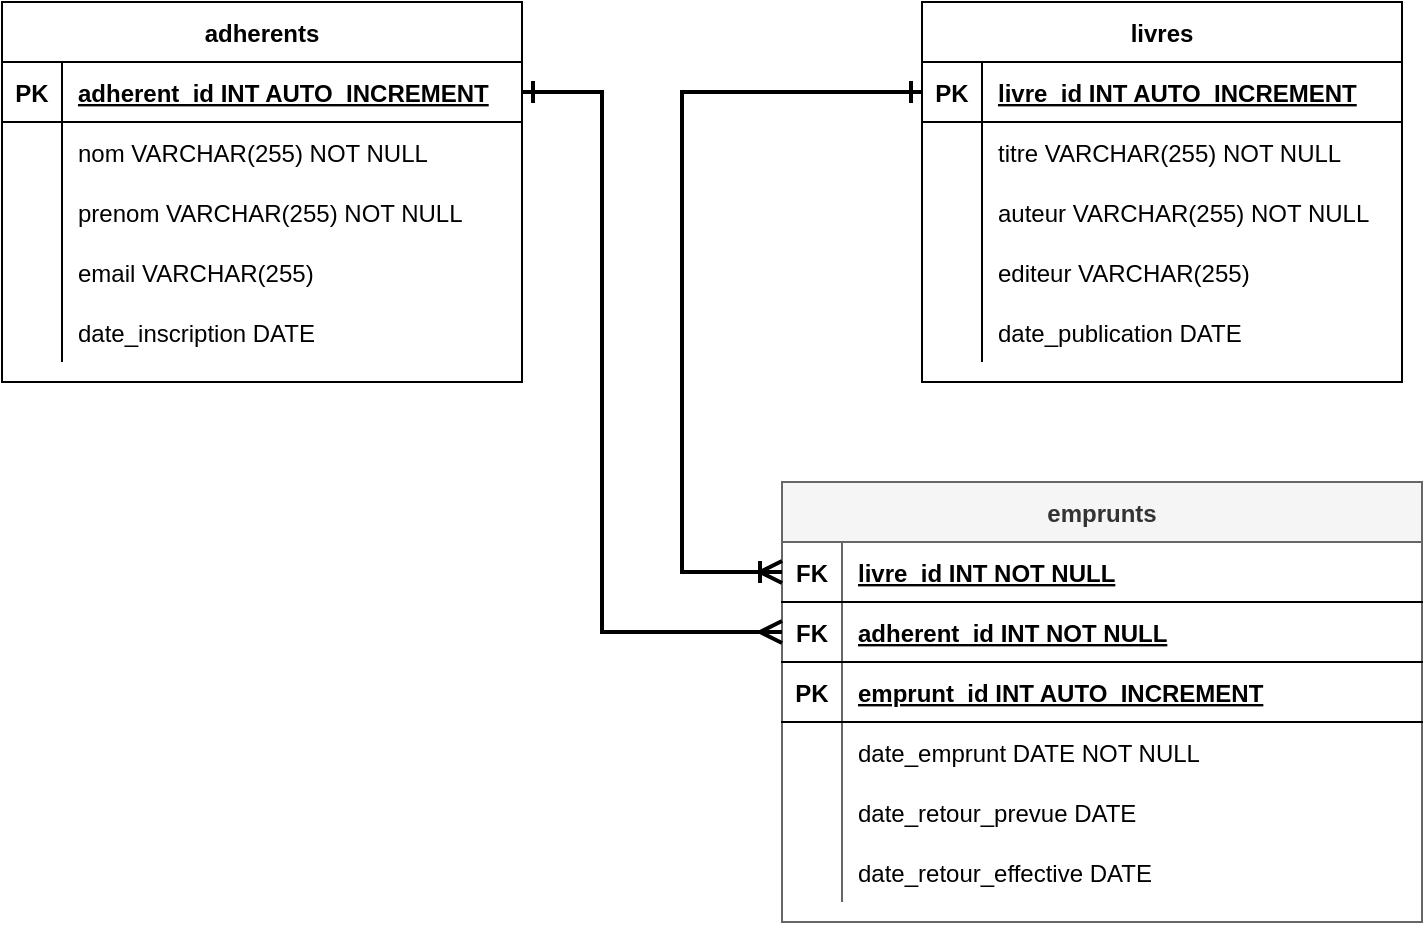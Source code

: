 <mxfile version="20.3.0" type="device"><diagram id="LxObzFGRU4ZOwFTkx071" name="Page-1"><mxGraphModel dx="1719" dy="672" grid="1" gridSize="10" guides="1" tooltips="1" connect="1" arrows="1" fold="1" page="1" pageScale="1" pageWidth="827" pageHeight="1169" math="0" shadow="0"><root><mxCell id="0"/><mxCell id="1" parent="0"/><mxCell id="uFyC8pWYZWXuGhA5sKFW-118" value="adherents" style="shape=table;startSize=30;container=1;collapsible=1;childLayout=tableLayout;fixedRows=1;rowLines=0;fontStyle=1;align=center;resizeLast=1;" vertex="1" parent="1"><mxGeometry x="-20" y="240" width="260" height="190" as="geometry"/></mxCell><mxCell id="uFyC8pWYZWXuGhA5sKFW-119" value="" style="shape=tableRow;horizontal=0;startSize=0;swimlaneHead=0;swimlaneBody=0;fillColor=none;collapsible=0;dropTarget=0;points=[[0,0.5],[1,0.5]];portConstraint=eastwest;top=0;left=0;right=0;bottom=1;" vertex="1" parent="uFyC8pWYZWXuGhA5sKFW-118"><mxGeometry y="30" width="260" height="30" as="geometry"/></mxCell><mxCell id="uFyC8pWYZWXuGhA5sKFW-120" value="PK" style="shape=partialRectangle;overflow=hidden;connectable=0;fillColor=none;top=0;left=0;bottom=0;right=0;fontStyle=1;" vertex="1" parent="uFyC8pWYZWXuGhA5sKFW-119"><mxGeometry width="30" height="30" as="geometry"><mxRectangle width="30" height="30" as="alternateBounds"/></mxGeometry></mxCell><mxCell id="uFyC8pWYZWXuGhA5sKFW-121" value="adherent_id INT AUTO_INCREMENT " style="shape=partialRectangle;overflow=hidden;connectable=0;fillColor=none;align=left;top=0;left=0;bottom=0;right=0;spacingLeft=6;fontStyle=5;" vertex="1" parent="uFyC8pWYZWXuGhA5sKFW-119"><mxGeometry x="30" width="230" height="30" as="geometry"><mxRectangle width="230" height="30" as="alternateBounds"/></mxGeometry></mxCell><mxCell id="uFyC8pWYZWXuGhA5sKFW-122" value="" style="shape=tableRow;horizontal=0;startSize=0;swimlaneHead=0;swimlaneBody=0;fillColor=none;collapsible=0;dropTarget=0;points=[[0,0.5],[1,0.5]];portConstraint=eastwest;top=0;left=0;right=0;bottom=0;" vertex="1" parent="uFyC8pWYZWXuGhA5sKFW-118"><mxGeometry y="60" width="260" height="30" as="geometry"/></mxCell><mxCell id="uFyC8pWYZWXuGhA5sKFW-123" value="" style="shape=partialRectangle;overflow=hidden;connectable=0;fillColor=none;top=0;left=0;bottom=0;right=0;" vertex="1" parent="uFyC8pWYZWXuGhA5sKFW-122"><mxGeometry width="30" height="30" as="geometry"><mxRectangle width="30" height="30" as="alternateBounds"/></mxGeometry></mxCell><mxCell id="uFyC8pWYZWXuGhA5sKFW-124" value="nom VARCHAR(255) NOT NULL" style="shape=partialRectangle;overflow=hidden;connectable=0;fillColor=none;align=left;top=0;left=0;bottom=0;right=0;spacingLeft=6;" vertex="1" parent="uFyC8pWYZWXuGhA5sKFW-122"><mxGeometry x="30" width="230" height="30" as="geometry"><mxRectangle width="230" height="30" as="alternateBounds"/></mxGeometry></mxCell><mxCell id="uFyC8pWYZWXuGhA5sKFW-125" value="" style="shape=tableRow;horizontal=0;startSize=0;swimlaneHead=0;swimlaneBody=0;fillColor=none;collapsible=0;dropTarget=0;points=[[0,0.5],[1,0.5]];portConstraint=eastwest;top=0;left=0;right=0;bottom=0;" vertex="1" parent="uFyC8pWYZWXuGhA5sKFW-118"><mxGeometry y="90" width="260" height="30" as="geometry"/></mxCell><mxCell id="uFyC8pWYZWXuGhA5sKFW-126" value="" style="shape=partialRectangle;overflow=hidden;connectable=0;fillColor=none;top=0;left=0;bottom=0;right=0;" vertex="1" parent="uFyC8pWYZWXuGhA5sKFW-125"><mxGeometry width="30" height="30" as="geometry"><mxRectangle width="30" height="30" as="alternateBounds"/></mxGeometry></mxCell><mxCell id="uFyC8pWYZWXuGhA5sKFW-127" value="prenom VARCHAR(255) NOT NULL" style="shape=partialRectangle;overflow=hidden;connectable=0;fillColor=none;align=left;top=0;left=0;bottom=0;right=0;spacingLeft=6;" vertex="1" parent="uFyC8pWYZWXuGhA5sKFW-125"><mxGeometry x="30" width="230" height="30" as="geometry"><mxRectangle width="230" height="30" as="alternateBounds"/></mxGeometry></mxCell><mxCell id="uFyC8pWYZWXuGhA5sKFW-128" value="" style="shape=tableRow;horizontal=0;startSize=0;swimlaneHead=0;swimlaneBody=0;fillColor=none;collapsible=0;dropTarget=0;points=[[0,0.5],[1,0.5]];portConstraint=eastwest;top=0;left=0;right=0;bottom=0;" vertex="1" parent="uFyC8pWYZWXuGhA5sKFW-118"><mxGeometry y="120" width="260" height="30" as="geometry"/></mxCell><mxCell id="uFyC8pWYZWXuGhA5sKFW-129" value="" style="shape=partialRectangle;overflow=hidden;connectable=0;fillColor=none;top=0;left=0;bottom=0;right=0;" vertex="1" parent="uFyC8pWYZWXuGhA5sKFW-128"><mxGeometry width="30" height="30" as="geometry"><mxRectangle width="30" height="30" as="alternateBounds"/></mxGeometry></mxCell><mxCell id="uFyC8pWYZWXuGhA5sKFW-130" value="email VARCHAR(255)" style="shape=partialRectangle;overflow=hidden;connectable=0;fillColor=none;align=left;top=0;left=0;bottom=0;right=0;spacingLeft=6;" vertex="1" parent="uFyC8pWYZWXuGhA5sKFW-128"><mxGeometry x="30" width="230" height="30" as="geometry"><mxRectangle width="230" height="30" as="alternateBounds"/></mxGeometry></mxCell><mxCell id="uFyC8pWYZWXuGhA5sKFW-131" value="" style="shape=tableRow;horizontal=0;startSize=0;swimlaneHead=0;swimlaneBody=0;fillColor=none;collapsible=0;dropTarget=0;points=[[0,0.5],[1,0.5]];portConstraint=eastwest;top=0;left=0;right=0;bottom=0;" vertex="1" parent="uFyC8pWYZWXuGhA5sKFW-118"><mxGeometry y="150" width="260" height="30" as="geometry"/></mxCell><mxCell id="uFyC8pWYZWXuGhA5sKFW-132" value="" style="shape=partialRectangle;overflow=hidden;connectable=0;fillColor=none;top=0;left=0;bottom=0;right=0;" vertex="1" parent="uFyC8pWYZWXuGhA5sKFW-131"><mxGeometry width="30" height="30" as="geometry"><mxRectangle width="30" height="30" as="alternateBounds"/></mxGeometry></mxCell><mxCell id="uFyC8pWYZWXuGhA5sKFW-133" value="date_inscription DATE" style="shape=partialRectangle;overflow=hidden;connectable=0;fillColor=none;align=left;top=0;left=0;bottom=0;right=0;spacingLeft=6;" vertex="1" parent="uFyC8pWYZWXuGhA5sKFW-131"><mxGeometry x="30" width="230" height="30" as="geometry"><mxRectangle width="230" height="30" as="alternateBounds"/></mxGeometry></mxCell><mxCell id="uFyC8pWYZWXuGhA5sKFW-134" value="livres" style="shape=table;startSize=30;container=1;collapsible=1;childLayout=tableLayout;fixedRows=1;rowLines=0;fontStyle=1;align=center;resizeLast=1;" vertex="1" parent="1"><mxGeometry x="440" y="240" width="240" height="190" as="geometry"/></mxCell><mxCell id="uFyC8pWYZWXuGhA5sKFW-135" value="" style="shape=tableRow;horizontal=0;startSize=0;swimlaneHead=0;swimlaneBody=0;fillColor=none;collapsible=0;dropTarget=0;points=[[0,0.5],[1,0.5]];portConstraint=eastwest;top=0;left=0;right=0;bottom=1;" vertex="1" parent="uFyC8pWYZWXuGhA5sKFW-134"><mxGeometry y="30" width="240" height="30" as="geometry"/></mxCell><mxCell id="uFyC8pWYZWXuGhA5sKFW-136" value="PK" style="shape=partialRectangle;overflow=hidden;connectable=0;fillColor=none;top=0;left=0;bottom=0;right=0;fontStyle=1;" vertex="1" parent="uFyC8pWYZWXuGhA5sKFW-135"><mxGeometry width="30" height="30" as="geometry"><mxRectangle width="30" height="30" as="alternateBounds"/></mxGeometry></mxCell><mxCell id="uFyC8pWYZWXuGhA5sKFW-137" value="livre_id INT AUTO_INCREMENT " style="shape=partialRectangle;overflow=hidden;connectable=0;fillColor=none;align=left;top=0;left=0;bottom=0;right=0;spacingLeft=6;fontStyle=5;" vertex="1" parent="uFyC8pWYZWXuGhA5sKFW-135"><mxGeometry x="30" width="210" height="30" as="geometry"><mxRectangle width="210" height="30" as="alternateBounds"/></mxGeometry></mxCell><mxCell id="uFyC8pWYZWXuGhA5sKFW-138" value="" style="shape=tableRow;horizontal=0;startSize=0;swimlaneHead=0;swimlaneBody=0;fillColor=none;collapsible=0;dropTarget=0;points=[[0,0.5],[1,0.5]];portConstraint=eastwest;top=0;left=0;right=0;bottom=0;" vertex="1" parent="uFyC8pWYZWXuGhA5sKFW-134"><mxGeometry y="60" width="240" height="30" as="geometry"/></mxCell><mxCell id="uFyC8pWYZWXuGhA5sKFW-139" value="" style="shape=partialRectangle;overflow=hidden;connectable=0;fillColor=none;top=0;left=0;bottom=0;right=0;" vertex="1" parent="uFyC8pWYZWXuGhA5sKFW-138"><mxGeometry width="30" height="30" as="geometry"><mxRectangle width="30" height="30" as="alternateBounds"/></mxGeometry></mxCell><mxCell id="uFyC8pWYZWXuGhA5sKFW-140" value="titre VARCHAR(255) NOT NULL" style="shape=partialRectangle;overflow=hidden;connectable=0;fillColor=none;align=left;top=0;left=0;bottom=0;right=0;spacingLeft=6;" vertex="1" parent="uFyC8pWYZWXuGhA5sKFW-138"><mxGeometry x="30" width="210" height="30" as="geometry"><mxRectangle width="210" height="30" as="alternateBounds"/></mxGeometry></mxCell><mxCell id="uFyC8pWYZWXuGhA5sKFW-141" value="" style="shape=tableRow;horizontal=0;startSize=0;swimlaneHead=0;swimlaneBody=0;fillColor=none;collapsible=0;dropTarget=0;points=[[0,0.5],[1,0.5]];portConstraint=eastwest;top=0;left=0;right=0;bottom=0;" vertex="1" parent="uFyC8pWYZWXuGhA5sKFW-134"><mxGeometry y="90" width="240" height="30" as="geometry"/></mxCell><mxCell id="uFyC8pWYZWXuGhA5sKFW-142" value="" style="shape=partialRectangle;overflow=hidden;connectable=0;fillColor=none;top=0;left=0;bottom=0;right=0;" vertex="1" parent="uFyC8pWYZWXuGhA5sKFW-141"><mxGeometry width="30" height="30" as="geometry"><mxRectangle width="30" height="30" as="alternateBounds"/></mxGeometry></mxCell><mxCell id="uFyC8pWYZWXuGhA5sKFW-143" value="auteur VARCHAR(255) NOT NULL" style="shape=partialRectangle;overflow=hidden;connectable=0;fillColor=none;align=left;top=0;left=0;bottom=0;right=0;spacingLeft=6;" vertex="1" parent="uFyC8pWYZWXuGhA5sKFW-141"><mxGeometry x="30" width="210" height="30" as="geometry"><mxRectangle width="210" height="30" as="alternateBounds"/></mxGeometry></mxCell><mxCell id="uFyC8pWYZWXuGhA5sKFW-144" value="" style="shape=tableRow;horizontal=0;startSize=0;swimlaneHead=0;swimlaneBody=0;fillColor=none;collapsible=0;dropTarget=0;points=[[0,0.5],[1,0.5]];portConstraint=eastwest;top=0;left=0;right=0;bottom=0;" vertex="1" parent="uFyC8pWYZWXuGhA5sKFW-134"><mxGeometry y="120" width="240" height="30" as="geometry"/></mxCell><mxCell id="uFyC8pWYZWXuGhA5sKFW-145" value="" style="shape=partialRectangle;overflow=hidden;connectable=0;fillColor=none;top=0;left=0;bottom=0;right=0;" vertex="1" parent="uFyC8pWYZWXuGhA5sKFW-144"><mxGeometry width="30" height="30" as="geometry"><mxRectangle width="30" height="30" as="alternateBounds"/></mxGeometry></mxCell><mxCell id="uFyC8pWYZWXuGhA5sKFW-146" value="editeur VARCHAR(255)" style="shape=partialRectangle;overflow=hidden;connectable=0;fillColor=none;align=left;top=0;left=0;bottom=0;right=0;spacingLeft=6;" vertex="1" parent="uFyC8pWYZWXuGhA5sKFW-144"><mxGeometry x="30" width="210" height="30" as="geometry"><mxRectangle width="210" height="30" as="alternateBounds"/></mxGeometry></mxCell><mxCell id="uFyC8pWYZWXuGhA5sKFW-147" value="" style="shape=tableRow;horizontal=0;startSize=0;swimlaneHead=0;swimlaneBody=0;fillColor=none;collapsible=0;dropTarget=0;points=[[0,0.5],[1,0.5]];portConstraint=eastwest;top=0;left=0;right=0;bottom=0;" vertex="1" parent="uFyC8pWYZWXuGhA5sKFW-134"><mxGeometry y="150" width="240" height="30" as="geometry"/></mxCell><mxCell id="uFyC8pWYZWXuGhA5sKFW-148" value="" style="shape=partialRectangle;overflow=hidden;connectable=0;fillColor=none;top=0;left=0;bottom=0;right=0;" vertex="1" parent="uFyC8pWYZWXuGhA5sKFW-147"><mxGeometry width="30" height="30" as="geometry"><mxRectangle width="30" height="30" as="alternateBounds"/></mxGeometry></mxCell><mxCell id="uFyC8pWYZWXuGhA5sKFW-149" value="date_publication DATE" style="shape=partialRectangle;overflow=hidden;connectable=0;fillColor=none;align=left;top=0;left=0;bottom=0;right=0;spacingLeft=6;" vertex="1" parent="uFyC8pWYZWXuGhA5sKFW-147"><mxGeometry x="30" width="210" height="30" as="geometry"><mxRectangle width="210" height="30" as="alternateBounds"/></mxGeometry></mxCell><mxCell id="uFyC8pWYZWXuGhA5sKFW-150" value="emprunts" style="shape=table;startSize=30;container=1;collapsible=1;childLayout=tableLayout;fixedRows=1;rowLines=0;fontStyle=1;align=center;resizeLast=1;fillColor=#f5f5f5;fontColor=#333333;strokeColor=#666666;" vertex="1" parent="1"><mxGeometry x="370" y="480" width="320" height="220" as="geometry"/></mxCell><mxCell id="uFyC8pWYZWXuGhA5sKFW-151" value="" style="shape=tableRow;horizontal=0;startSize=0;swimlaneHead=0;swimlaneBody=0;fillColor=none;collapsible=0;dropTarget=0;points=[[0,0.5],[1,0.5]];portConstraint=eastwest;top=0;left=0;right=0;bottom=1;" vertex="1" parent="uFyC8pWYZWXuGhA5sKFW-150"><mxGeometry y="30" width="320" height="30" as="geometry"/></mxCell><mxCell id="uFyC8pWYZWXuGhA5sKFW-152" value="FK" style="shape=partialRectangle;overflow=hidden;connectable=0;fillColor=none;top=0;left=0;bottom=0;right=0;fontStyle=1;" vertex="1" parent="uFyC8pWYZWXuGhA5sKFW-151"><mxGeometry width="30" height="30" as="geometry"><mxRectangle width="30" height="30" as="alternateBounds"/></mxGeometry></mxCell><mxCell id="uFyC8pWYZWXuGhA5sKFW-153" value="livre_id INT NOT NULL" style="shape=partialRectangle;overflow=hidden;connectable=0;fillColor=none;align=left;top=0;left=0;bottom=0;right=0;spacingLeft=6;fontStyle=5;" vertex="1" parent="uFyC8pWYZWXuGhA5sKFW-151"><mxGeometry x="30" width="290" height="30" as="geometry"><mxRectangle width="290" height="30" as="alternateBounds"/></mxGeometry></mxCell><mxCell id="uFyC8pWYZWXuGhA5sKFW-154" value="" style="shape=tableRow;horizontal=0;startSize=0;swimlaneHead=0;swimlaneBody=0;fillColor=none;collapsible=0;dropTarget=0;points=[[0,0.5],[1,0.5]];portConstraint=eastwest;top=0;left=0;right=0;bottom=1;" vertex="1" parent="uFyC8pWYZWXuGhA5sKFW-150"><mxGeometry y="60" width="320" height="30" as="geometry"/></mxCell><mxCell id="uFyC8pWYZWXuGhA5sKFW-155" value="FK" style="shape=partialRectangle;overflow=hidden;connectable=0;fillColor=none;top=0;left=0;bottom=0;right=0;fontStyle=1;" vertex="1" parent="uFyC8pWYZWXuGhA5sKFW-154"><mxGeometry width="30" height="30" as="geometry"><mxRectangle width="30" height="30" as="alternateBounds"/></mxGeometry></mxCell><mxCell id="uFyC8pWYZWXuGhA5sKFW-156" value="adherent_id INT NOT NULL" style="shape=partialRectangle;overflow=hidden;connectable=0;fillColor=none;align=left;top=0;left=0;bottom=0;right=0;spacingLeft=6;fontStyle=5;" vertex="1" parent="uFyC8pWYZWXuGhA5sKFW-154"><mxGeometry x="30" width="290" height="30" as="geometry"><mxRectangle width="290" height="30" as="alternateBounds"/></mxGeometry></mxCell><mxCell id="uFyC8pWYZWXuGhA5sKFW-157" value="" style="shape=tableRow;horizontal=0;startSize=0;swimlaneHead=0;swimlaneBody=0;fillColor=none;collapsible=0;dropTarget=0;points=[[0,0.5],[1,0.5]];portConstraint=eastwest;top=0;left=0;right=0;bottom=1;" vertex="1" parent="uFyC8pWYZWXuGhA5sKFW-150"><mxGeometry y="90" width="320" height="30" as="geometry"/></mxCell><mxCell id="uFyC8pWYZWXuGhA5sKFW-158" value="PK" style="shape=partialRectangle;overflow=hidden;connectable=0;fillColor=none;top=0;left=0;bottom=0;right=0;fontStyle=1;" vertex="1" parent="uFyC8pWYZWXuGhA5sKFW-157"><mxGeometry width="30" height="30" as="geometry"><mxRectangle width="30" height="30" as="alternateBounds"/></mxGeometry></mxCell><mxCell id="uFyC8pWYZWXuGhA5sKFW-159" value="emprunt_id INT AUTO_INCREMENT " style="shape=partialRectangle;overflow=hidden;connectable=0;fillColor=none;align=left;top=0;left=0;bottom=0;right=0;spacingLeft=6;fontStyle=5;" vertex="1" parent="uFyC8pWYZWXuGhA5sKFW-157"><mxGeometry x="30" width="290" height="30" as="geometry"><mxRectangle width="290" height="30" as="alternateBounds"/></mxGeometry></mxCell><mxCell id="uFyC8pWYZWXuGhA5sKFW-160" value="" style="shape=tableRow;horizontal=0;startSize=0;swimlaneHead=0;swimlaneBody=0;fillColor=none;collapsible=0;dropTarget=0;points=[[0,0.5],[1,0.5]];portConstraint=eastwest;top=0;left=0;right=0;bottom=0;" vertex="1" parent="uFyC8pWYZWXuGhA5sKFW-150"><mxGeometry y="120" width="320" height="30" as="geometry"/></mxCell><mxCell id="uFyC8pWYZWXuGhA5sKFW-161" value="" style="shape=partialRectangle;overflow=hidden;connectable=0;fillColor=none;top=0;left=0;bottom=0;right=0;" vertex="1" parent="uFyC8pWYZWXuGhA5sKFW-160"><mxGeometry width="30" height="30" as="geometry"><mxRectangle width="30" height="30" as="alternateBounds"/></mxGeometry></mxCell><mxCell id="uFyC8pWYZWXuGhA5sKFW-162" value="date_emprunt DATE NOT NULL" style="shape=partialRectangle;overflow=hidden;connectable=0;fillColor=none;align=left;top=0;left=0;bottom=0;right=0;spacingLeft=6;" vertex="1" parent="uFyC8pWYZWXuGhA5sKFW-160"><mxGeometry x="30" width="290" height="30" as="geometry"><mxRectangle width="290" height="30" as="alternateBounds"/></mxGeometry></mxCell><mxCell id="uFyC8pWYZWXuGhA5sKFW-163" value="" style="shape=tableRow;horizontal=0;startSize=0;swimlaneHead=0;swimlaneBody=0;fillColor=none;collapsible=0;dropTarget=0;points=[[0,0.5],[1,0.5]];portConstraint=eastwest;top=0;left=0;right=0;bottom=0;" vertex="1" parent="uFyC8pWYZWXuGhA5sKFW-150"><mxGeometry y="150" width="320" height="30" as="geometry"/></mxCell><mxCell id="uFyC8pWYZWXuGhA5sKFW-164" value="" style="shape=partialRectangle;overflow=hidden;connectable=0;fillColor=none;top=0;left=0;bottom=0;right=0;" vertex="1" parent="uFyC8pWYZWXuGhA5sKFW-163"><mxGeometry width="30" height="30" as="geometry"><mxRectangle width="30" height="30" as="alternateBounds"/></mxGeometry></mxCell><mxCell id="uFyC8pWYZWXuGhA5sKFW-165" value="date_retour_prevue DATE" style="shape=partialRectangle;overflow=hidden;connectable=0;fillColor=none;align=left;top=0;left=0;bottom=0;right=0;spacingLeft=6;" vertex="1" parent="uFyC8pWYZWXuGhA5sKFW-163"><mxGeometry x="30" width="290" height="30" as="geometry"><mxRectangle width="290" height="30" as="alternateBounds"/></mxGeometry></mxCell><mxCell id="uFyC8pWYZWXuGhA5sKFW-166" value="" style="shape=tableRow;horizontal=0;startSize=0;swimlaneHead=0;swimlaneBody=0;fillColor=none;collapsible=0;dropTarget=0;points=[[0,0.5],[1,0.5]];portConstraint=eastwest;top=0;left=0;right=0;bottom=0;" vertex="1" parent="uFyC8pWYZWXuGhA5sKFW-150"><mxGeometry y="180" width="320" height="30" as="geometry"/></mxCell><mxCell id="uFyC8pWYZWXuGhA5sKFW-167" value="" style="shape=partialRectangle;overflow=hidden;connectable=0;fillColor=none;top=0;left=0;bottom=0;right=0;" vertex="1" parent="uFyC8pWYZWXuGhA5sKFW-166"><mxGeometry width="30" height="30" as="geometry"><mxRectangle width="30" height="30" as="alternateBounds"/></mxGeometry></mxCell><mxCell id="uFyC8pWYZWXuGhA5sKFW-168" value="date_retour_effective DATE" style="shape=partialRectangle;overflow=hidden;connectable=0;fillColor=none;align=left;top=0;left=0;bottom=0;right=0;spacingLeft=6;" vertex="1" parent="uFyC8pWYZWXuGhA5sKFW-166"><mxGeometry x="30" width="290" height="30" as="geometry"><mxRectangle width="290" height="30" as="alternateBounds"/></mxGeometry></mxCell><mxCell id="uFyC8pWYZWXuGhA5sKFW-239" style="edgeStyle=orthogonalEdgeStyle;rounded=0;orthogonalLoop=1;jettySize=auto;html=1;endArrow=ERone;endFill=0;startArrow=ERmany;startFill=0;endSize=8;startSize=8;strokeWidth=2;" edge="1" parent="1" source="uFyC8pWYZWXuGhA5sKFW-154" target="uFyC8pWYZWXuGhA5sKFW-119"><mxGeometry relative="1" as="geometry"><Array as="points"><mxPoint x="280" y="555"/><mxPoint x="280" y="285"/></Array></mxGeometry></mxCell><mxCell id="uFyC8pWYZWXuGhA5sKFW-240" style="edgeStyle=orthogonalEdgeStyle;rounded=0;orthogonalLoop=1;jettySize=auto;html=1;entryX=0;entryY=0.5;entryDx=0;entryDy=0;startArrow=ERoneToMany;startFill=0;endArrow=ERone;endFill=0;strokeWidth=2;endSize=8;startSize=8;" edge="1" parent="1" source="uFyC8pWYZWXuGhA5sKFW-151" target="uFyC8pWYZWXuGhA5sKFW-135"><mxGeometry relative="1" as="geometry"><Array as="points"><mxPoint x="320" y="525"/><mxPoint x="320" y="285"/></Array></mxGeometry></mxCell></root></mxGraphModel></diagram></mxfile>